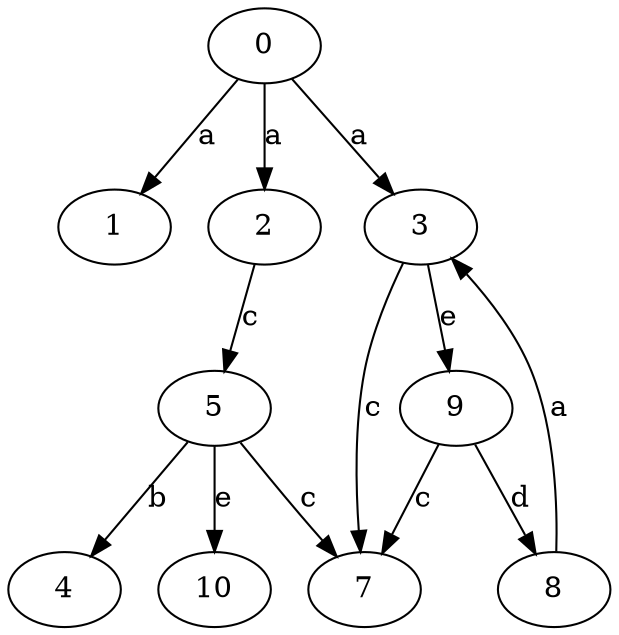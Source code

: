 strict digraph  {
1;
2;
3;
4;
5;
7;
8;
9;
10;
0;
2 -> 5  [label=c];
3 -> 7  [label=c];
3 -> 9  [label=e];
5 -> 4  [label=b];
5 -> 7  [label=c];
5 -> 10  [label=e];
8 -> 3  [label=a];
9 -> 7  [label=c];
9 -> 8  [label=d];
0 -> 1  [label=a];
0 -> 2  [label=a];
0 -> 3  [label=a];
}
